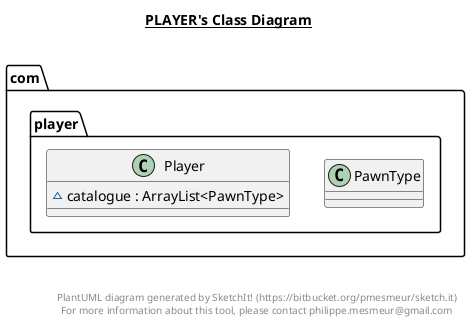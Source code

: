 @startuml

title __PLAYER's Class Diagram__\n

  namespace com.player {
    class com.player.PawnType {
    }
  }
  

  namespace com.player {
    class com.player.Player {
        ~ catalogue : ArrayList<PawnType>
    }
  }
  



right footer


PlantUML diagram generated by SketchIt! (https://bitbucket.org/pmesmeur/sketch.it)
For more information about this tool, please contact philippe.mesmeur@gmail.com
endfooter

@enduml
